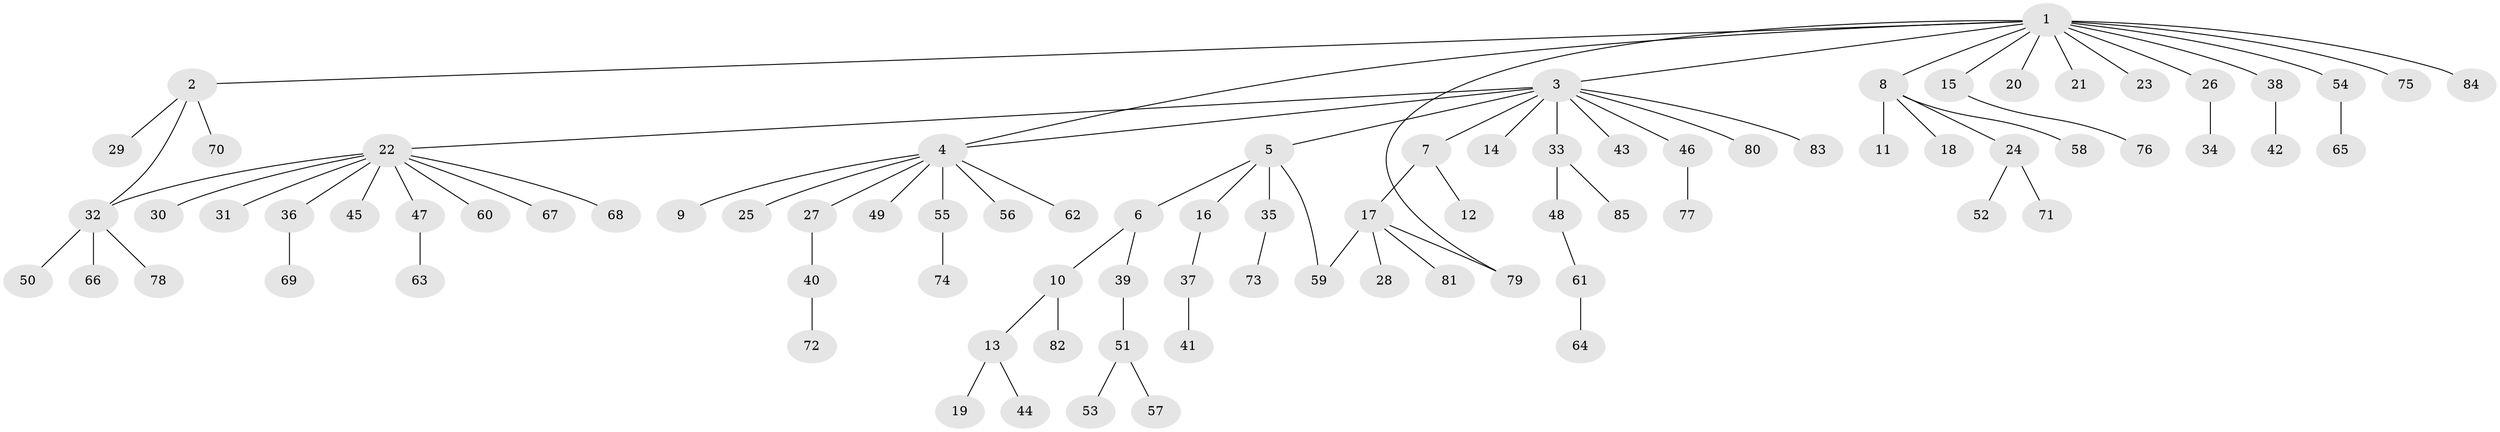 // coarse degree distribution, {14: 0.015873015873015872, 3: 0.047619047619047616, 12: 0.015873015873015872, 8: 0.015873015873015872, 5: 0.015873015873015872, 2: 0.12698412698412698, 4: 0.06349206349206349, 1: 0.6825396825396826, 9: 0.015873015873015872}
// Generated by graph-tools (version 1.1) at 2025/51/02/27/25 19:51:55]
// undirected, 85 vertices, 88 edges
graph export_dot {
graph [start="1"]
  node [color=gray90,style=filled];
  1;
  2;
  3;
  4;
  5;
  6;
  7;
  8;
  9;
  10;
  11;
  12;
  13;
  14;
  15;
  16;
  17;
  18;
  19;
  20;
  21;
  22;
  23;
  24;
  25;
  26;
  27;
  28;
  29;
  30;
  31;
  32;
  33;
  34;
  35;
  36;
  37;
  38;
  39;
  40;
  41;
  42;
  43;
  44;
  45;
  46;
  47;
  48;
  49;
  50;
  51;
  52;
  53;
  54;
  55;
  56;
  57;
  58;
  59;
  60;
  61;
  62;
  63;
  64;
  65;
  66;
  67;
  68;
  69;
  70;
  71;
  72;
  73;
  74;
  75;
  76;
  77;
  78;
  79;
  80;
  81;
  82;
  83;
  84;
  85;
  1 -- 2;
  1 -- 3;
  1 -- 4;
  1 -- 8;
  1 -- 15;
  1 -- 20;
  1 -- 21;
  1 -- 23;
  1 -- 26;
  1 -- 38;
  1 -- 54;
  1 -- 75;
  1 -- 79;
  1 -- 84;
  2 -- 29;
  2 -- 32;
  2 -- 70;
  3 -- 4;
  3 -- 5;
  3 -- 7;
  3 -- 14;
  3 -- 22;
  3 -- 33;
  3 -- 43;
  3 -- 46;
  3 -- 80;
  3 -- 83;
  4 -- 9;
  4 -- 25;
  4 -- 27;
  4 -- 49;
  4 -- 55;
  4 -- 56;
  4 -- 62;
  5 -- 6;
  5 -- 16;
  5 -- 35;
  5 -- 59;
  6 -- 10;
  6 -- 39;
  7 -- 12;
  7 -- 17;
  8 -- 11;
  8 -- 18;
  8 -- 24;
  8 -- 58;
  10 -- 13;
  10 -- 82;
  13 -- 19;
  13 -- 44;
  15 -- 76;
  16 -- 37;
  17 -- 28;
  17 -- 59;
  17 -- 79;
  17 -- 81;
  22 -- 30;
  22 -- 31;
  22 -- 32;
  22 -- 36;
  22 -- 45;
  22 -- 47;
  22 -- 60;
  22 -- 67;
  22 -- 68;
  24 -- 52;
  24 -- 71;
  26 -- 34;
  27 -- 40;
  32 -- 50;
  32 -- 66;
  32 -- 78;
  33 -- 48;
  33 -- 85;
  35 -- 73;
  36 -- 69;
  37 -- 41;
  38 -- 42;
  39 -- 51;
  40 -- 72;
  46 -- 77;
  47 -- 63;
  48 -- 61;
  51 -- 53;
  51 -- 57;
  54 -- 65;
  55 -- 74;
  61 -- 64;
}
